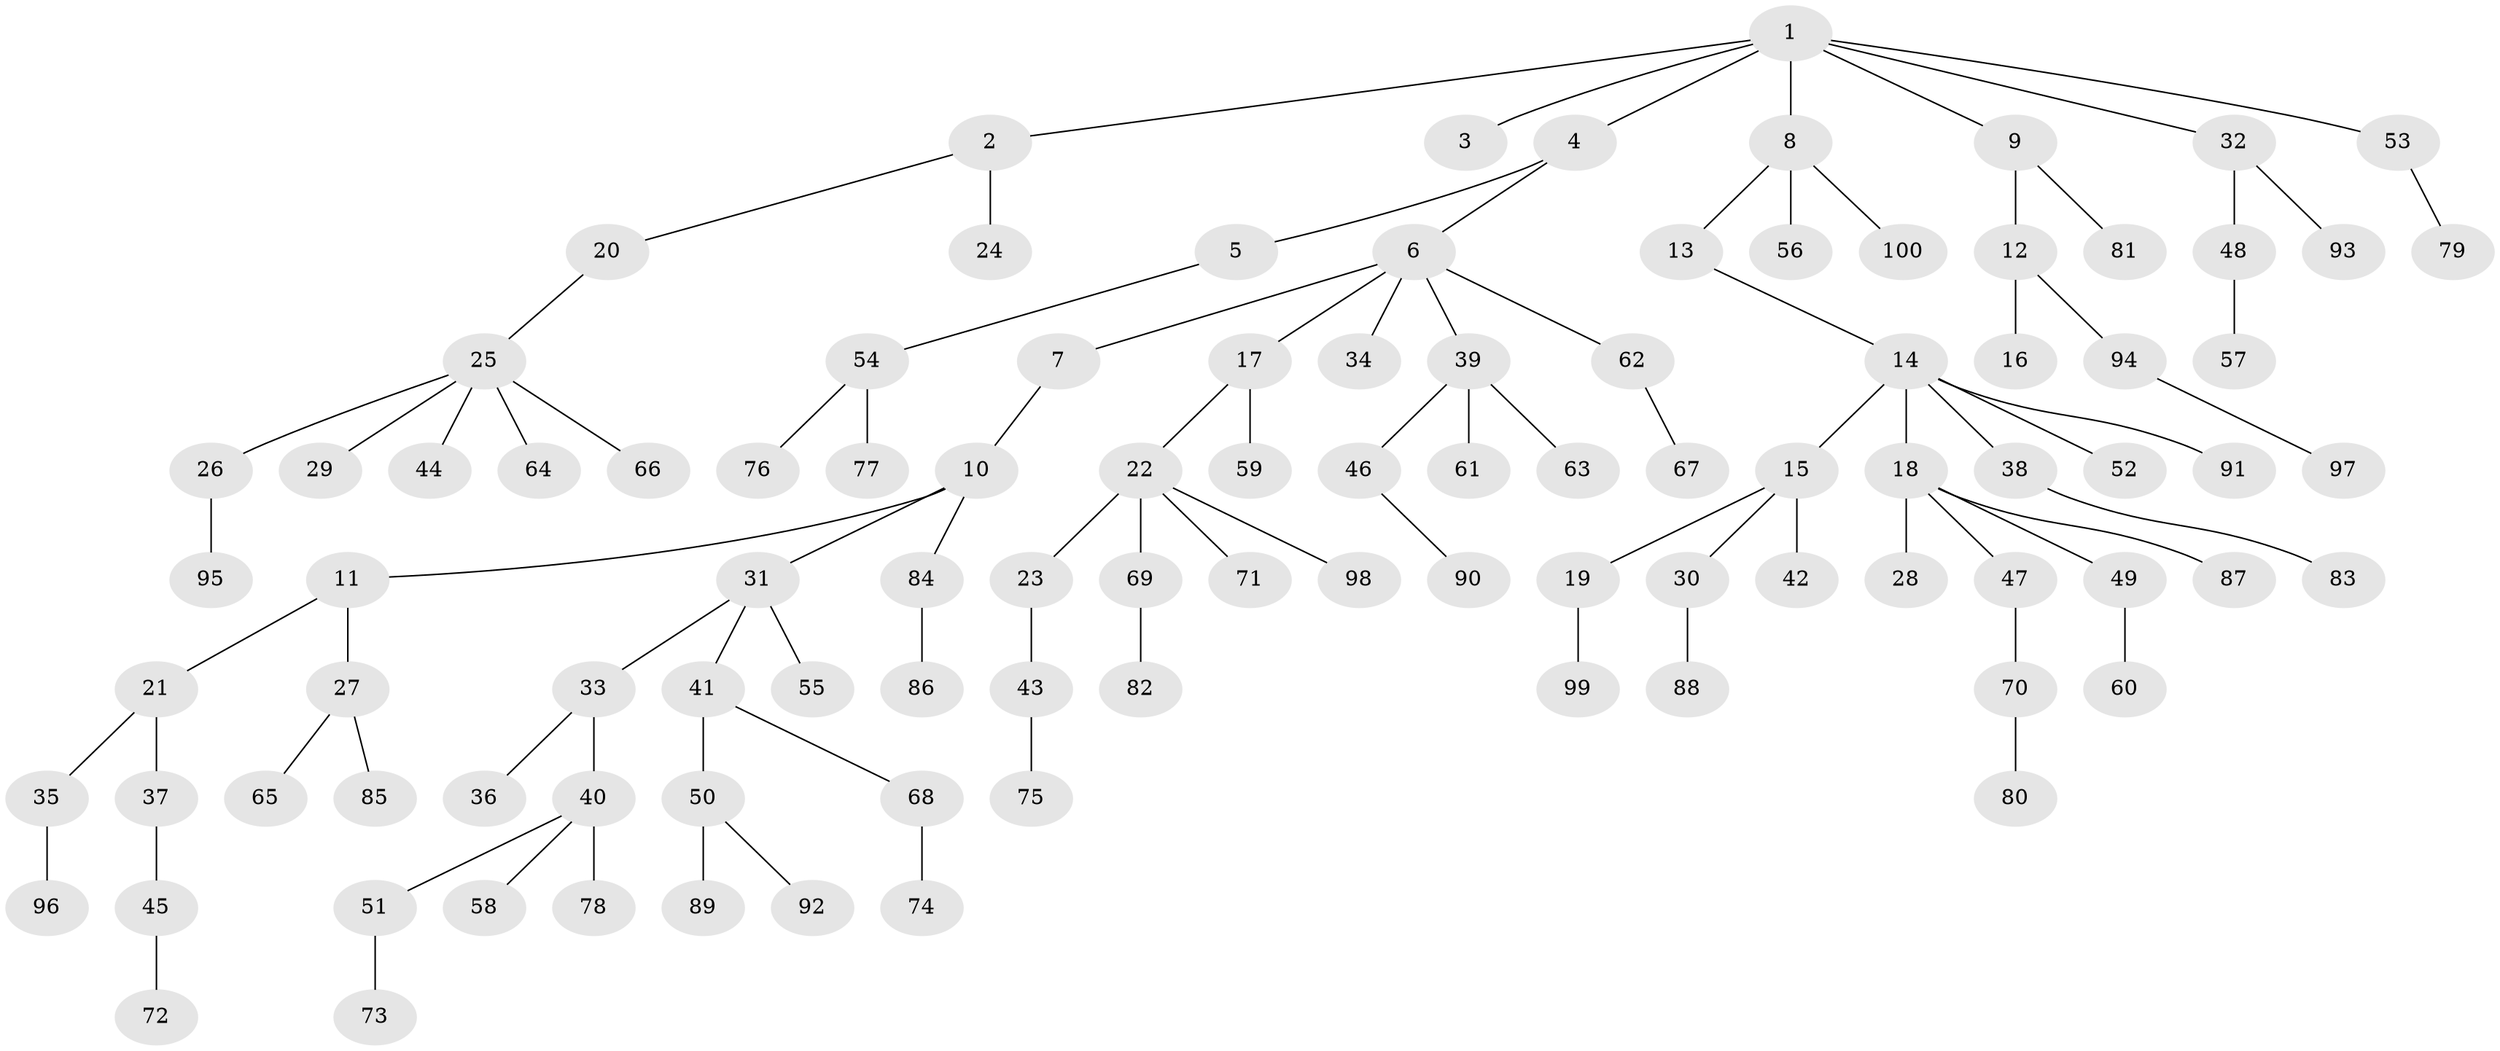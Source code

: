 // coarse degree distribution, {8: 0.014925373134328358, 2: 0.208955223880597, 1: 0.5373134328358209, 7: 0.014925373134328358, 3: 0.13432835820895522, 4: 0.05970149253731343, 5: 0.029850746268656716}
// Generated by graph-tools (version 1.1) at 2025/24/03/03/25 07:24:06]
// undirected, 100 vertices, 99 edges
graph export_dot {
graph [start="1"]
  node [color=gray90,style=filled];
  1;
  2;
  3;
  4;
  5;
  6;
  7;
  8;
  9;
  10;
  11;
  12;
  13;
  14;
  15;
  16;
  17;
  18;
  19;
  20;
  21;
  22;
  23;
  24;
  25;
  26;
  27;
  28;
  29;
  30;
  31;
  32;
  33;
  34;
  35;
  36;
  37;
  38;
  39;
  40;
  41;
  42;
  43;
  44;
  45;
  46;
  47;
  48;
  49;
  50;
  51;
  52;
  53;
  54;
  55;
  56;
  57;
  58;
  59;
  60;
  61;
  62;
  63;
  64;
  65;
  66;
  67;
  68;
  69;
  70;
  71;
  72;
  73;
  74;
  75;
  76;
  77;
  78;
  79;
  80;
  81;
  82;
  83;
  84;
  85;
  86;
  87;
  88;
  89;
  90;
  91;
  92;
  93;
  94;
  95;
  96;
  97;
  98;
  99;
  100;
  1 -- 2;
  1 -- 3;
  1 -- 4;
  1 -- 8;
  1 -- 9;
  1 -- 32;
  1 -- 53;
  2 -- 20;
  2 -- 24;
  4 -- 5;
  4 -- 6;
  5 -- 54;
  6 -- 7;
  6 -- 17;
  6 -- 34;
  6 -- 39;
  6 -- 62;
  7 -- 10;
  8 -- 13;
  8 -- 56;
  8 -- 100;
  9 -- 12;
  9 -- 81;
  10 -- 11;
  10 -- 31;
  10 -- 84;
  11 -- 21;
  11 -- 27;
  12 -- 16;
  12 -- 94;
  13 -- 14;
  14 -- 15;
  14 -- 18;
  14 -- 38;
  14 -- 52;
  14 -- 91;
  15 -- 19;
  15 -- 30;
  15 -- 42;
  17 -- 22;
  17 -- 59;
  18 -- 28;
  18 -- 47;
  18 -- 49;
  18 -- 87;
  19 -- 99;
  20 -- 25;
  21 -- 35;
  21 -- 37;
  22 -- 23;
  22 -- 69;
  22 -- 71;
  22 -- 98;
  23 -- 43;
  25 -- 26;
  25 -- 29;
  25 -- 44;
  25 -- 64;
  25 -- 66;
  26 -- 95;
  27 -- 65;
  27 -- 85;
  30 -- 88;
  31 -- 33;
  31 -- 41;
  31 -- 55;
  32 -- 48;
  32 -- 93;
  33 -- 36;
  33 -- 40;
  35 -- 96;
  37 -- 45;
  38 -- 83;
  39 -- 46;
  39 -- 61;
  39 -- 63;
  40 -- 51;
  40 -- 58;
  40 -- 78;
  41 -- 50;
  41 -- 68;
  43 -- 75;
  45 -- 72;
  46 -- 90;
  47 -- 70;
  48 -- 57;
  49 -- 60;
  50 -- 89;
  50 -- 92;
  51 -- 73;
  53 -- 79;
  54 -- 76;
  54 -- 77;
  62 -- 67;
  68 -- 74;
  69 -- 82;
  70 -- 80;
  84 -- 86;
  94 -- 97;
}
